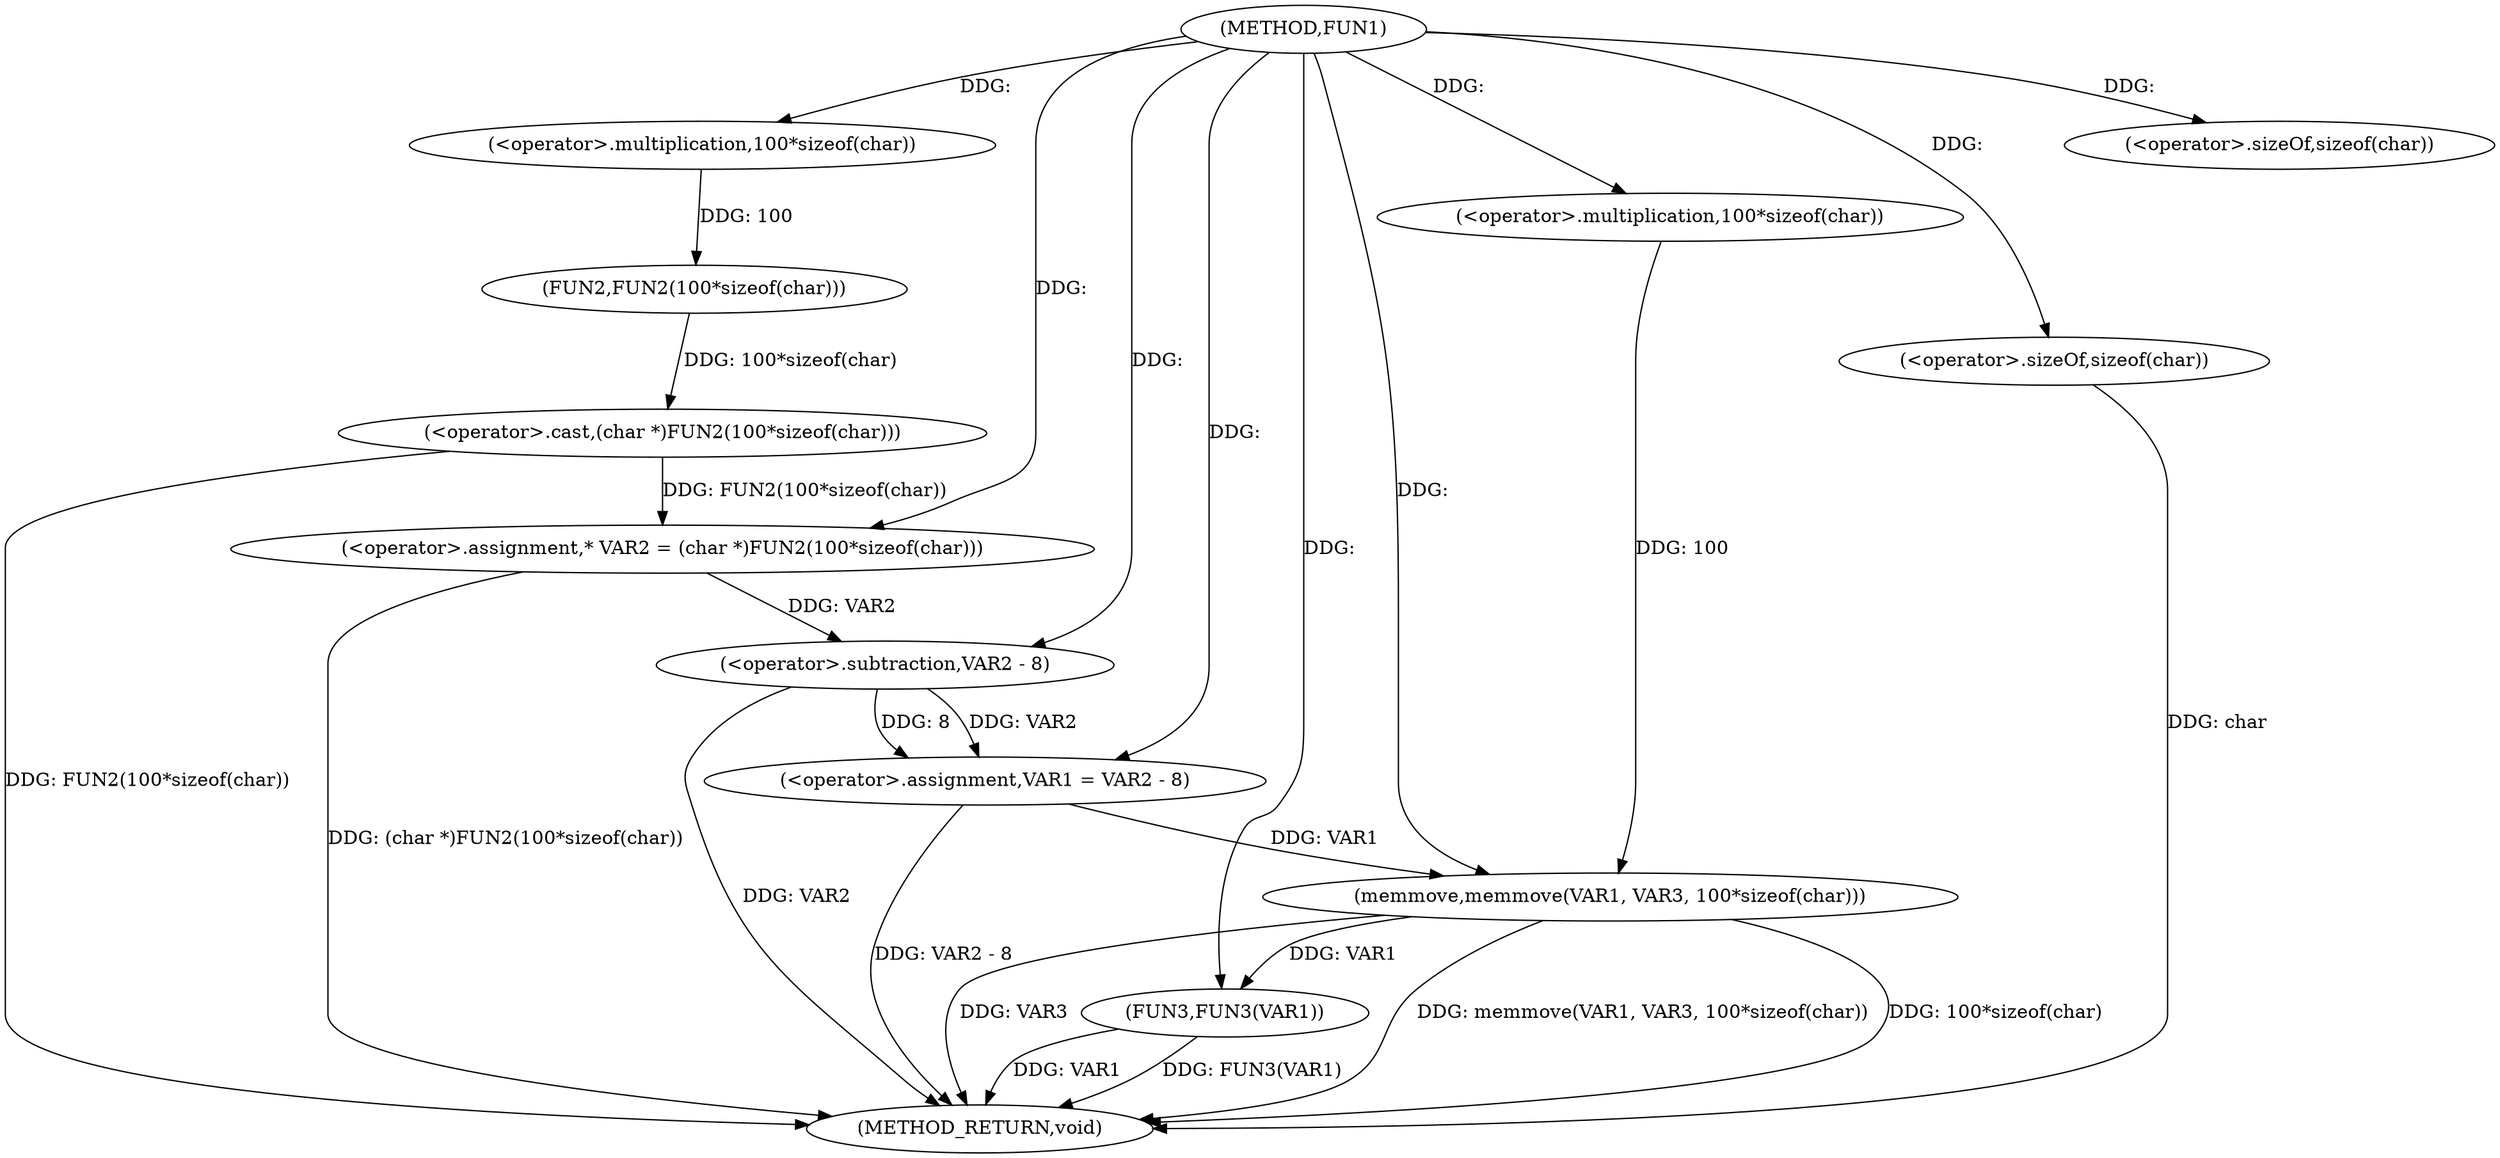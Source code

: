 digraph FUN1 {  
"1000100" [label = "(METHOD,FUN1)" ]
"1000129" [label = "(METHOD_RETURN,void)" ]
"1000104" [label = "(<operator>.assignment,* VAR2 = (char *)FUN2(100*sizeof(char)))" ]
"1000106" [label = "(<operator>.cast,(char *)FUN2(100*sizeof(char)))" ]
"1000108" [label = "(FUN2,FUN2(100*sizeof(char)))" ]
"1000109" [label = "(<operator>.multiplication,100*sizeof(char))" ]
"1000111" [label = "(<operator>.sizeOf,sizeof(char))" ]
"1000113" [label = "(<operator>.assignment,VAR1 = VAR2 - 8)" ]
"1000115" [label = "(<operator>.subtraction,VAR2 - 8)" ]
"1000120" [label = "(memmove,memmove(VAR1, VAR3, 100*sizeof(char)))" ]
"1000123" [label = "(<operator>.multiplication,100*sizeof(char))" ]
"1000125" [label = "(<operator>.sizeOf,sizeof(char))" ]
"1000127" [label = "(FUN3,FUN3(VAR1))" ]
  "1000125" -> "1000129"  [ label = "DDG: char"] 
  "1000106" -> "1000129"  [ label = "DDG: FUN2(100*sizeof(char))"] 
  "1000120" -> "1000129"  [ label = "DDG: 100*sizeof(char)"] 
  "1000113" -> "1000129"  [ label = "DDG: VAR2 - 8"] 
  "1000127" -> "1000129"  [ label = "DDG: FUN3(VAR1)"] 
  "1000120" -> "1000129"  [ label = "DDG: VAR3"] 
  "1000127" -> "1000129"  [ label = "DDG: VAR1"] 
  "1000115" -> "1000129"  [ label = "DDG: VAR2"] 
  "1000104" -> "1000129"  [ label = "DDG: (char *)FUN2(100*sizeof(char))"] 
  "1000120" -> "1000129"  [ label = "DDG: memmove(VAR1, VAR3, 100*sizeof(char))"] 
  "1000106" -> "1000104"  [ label = "DDG: FUN2(100*sizeof(char))"] 
  "1000100" -> "1000104"  [ label = "DDG: "] 
  "1000108" -> "1000106"  [ label = "DDG: 100*sizeof(char)"] 
  "1000109" -> "1000108"  [ label = "DDG: 100"] 
  "1000100" -> "1000109"  [ label = "DDG: "] 
  "1000100" -> "1000111"  [ label = "DDG: "] 
  "1000115" -> "1000113"  [ label = "DDG: VAR2"] 
  "1000115" -> "1000113"  [ label = "DDG: 8"] 
  "1000100" -> "1000113"  [ label = "DDG: "] 
  "1000104" -> "1000115"  [ label = "DDG: VAR2"] 
  "1000100" -> "1000115"  [ label = "DDG: "] 
  "1000113" -> "1000120"  [ label = "DDG: VAR1"] 
  "1000100" -> "1000120"  [ label = "DDG: "] 
  "1000123" -> "1000120"  [ label = "DDG: 100"] 
  "1000100" -> "1000123"  [ label = "DDG: "] 
  "1000100" -> "1000125"  [ label = "DDG: "] 
  "1000120" -> "1000127"  [ label = "DDG: VAR1"] 
  "1000100" -> "1000127"  [ label = "DDG: "] 
}
